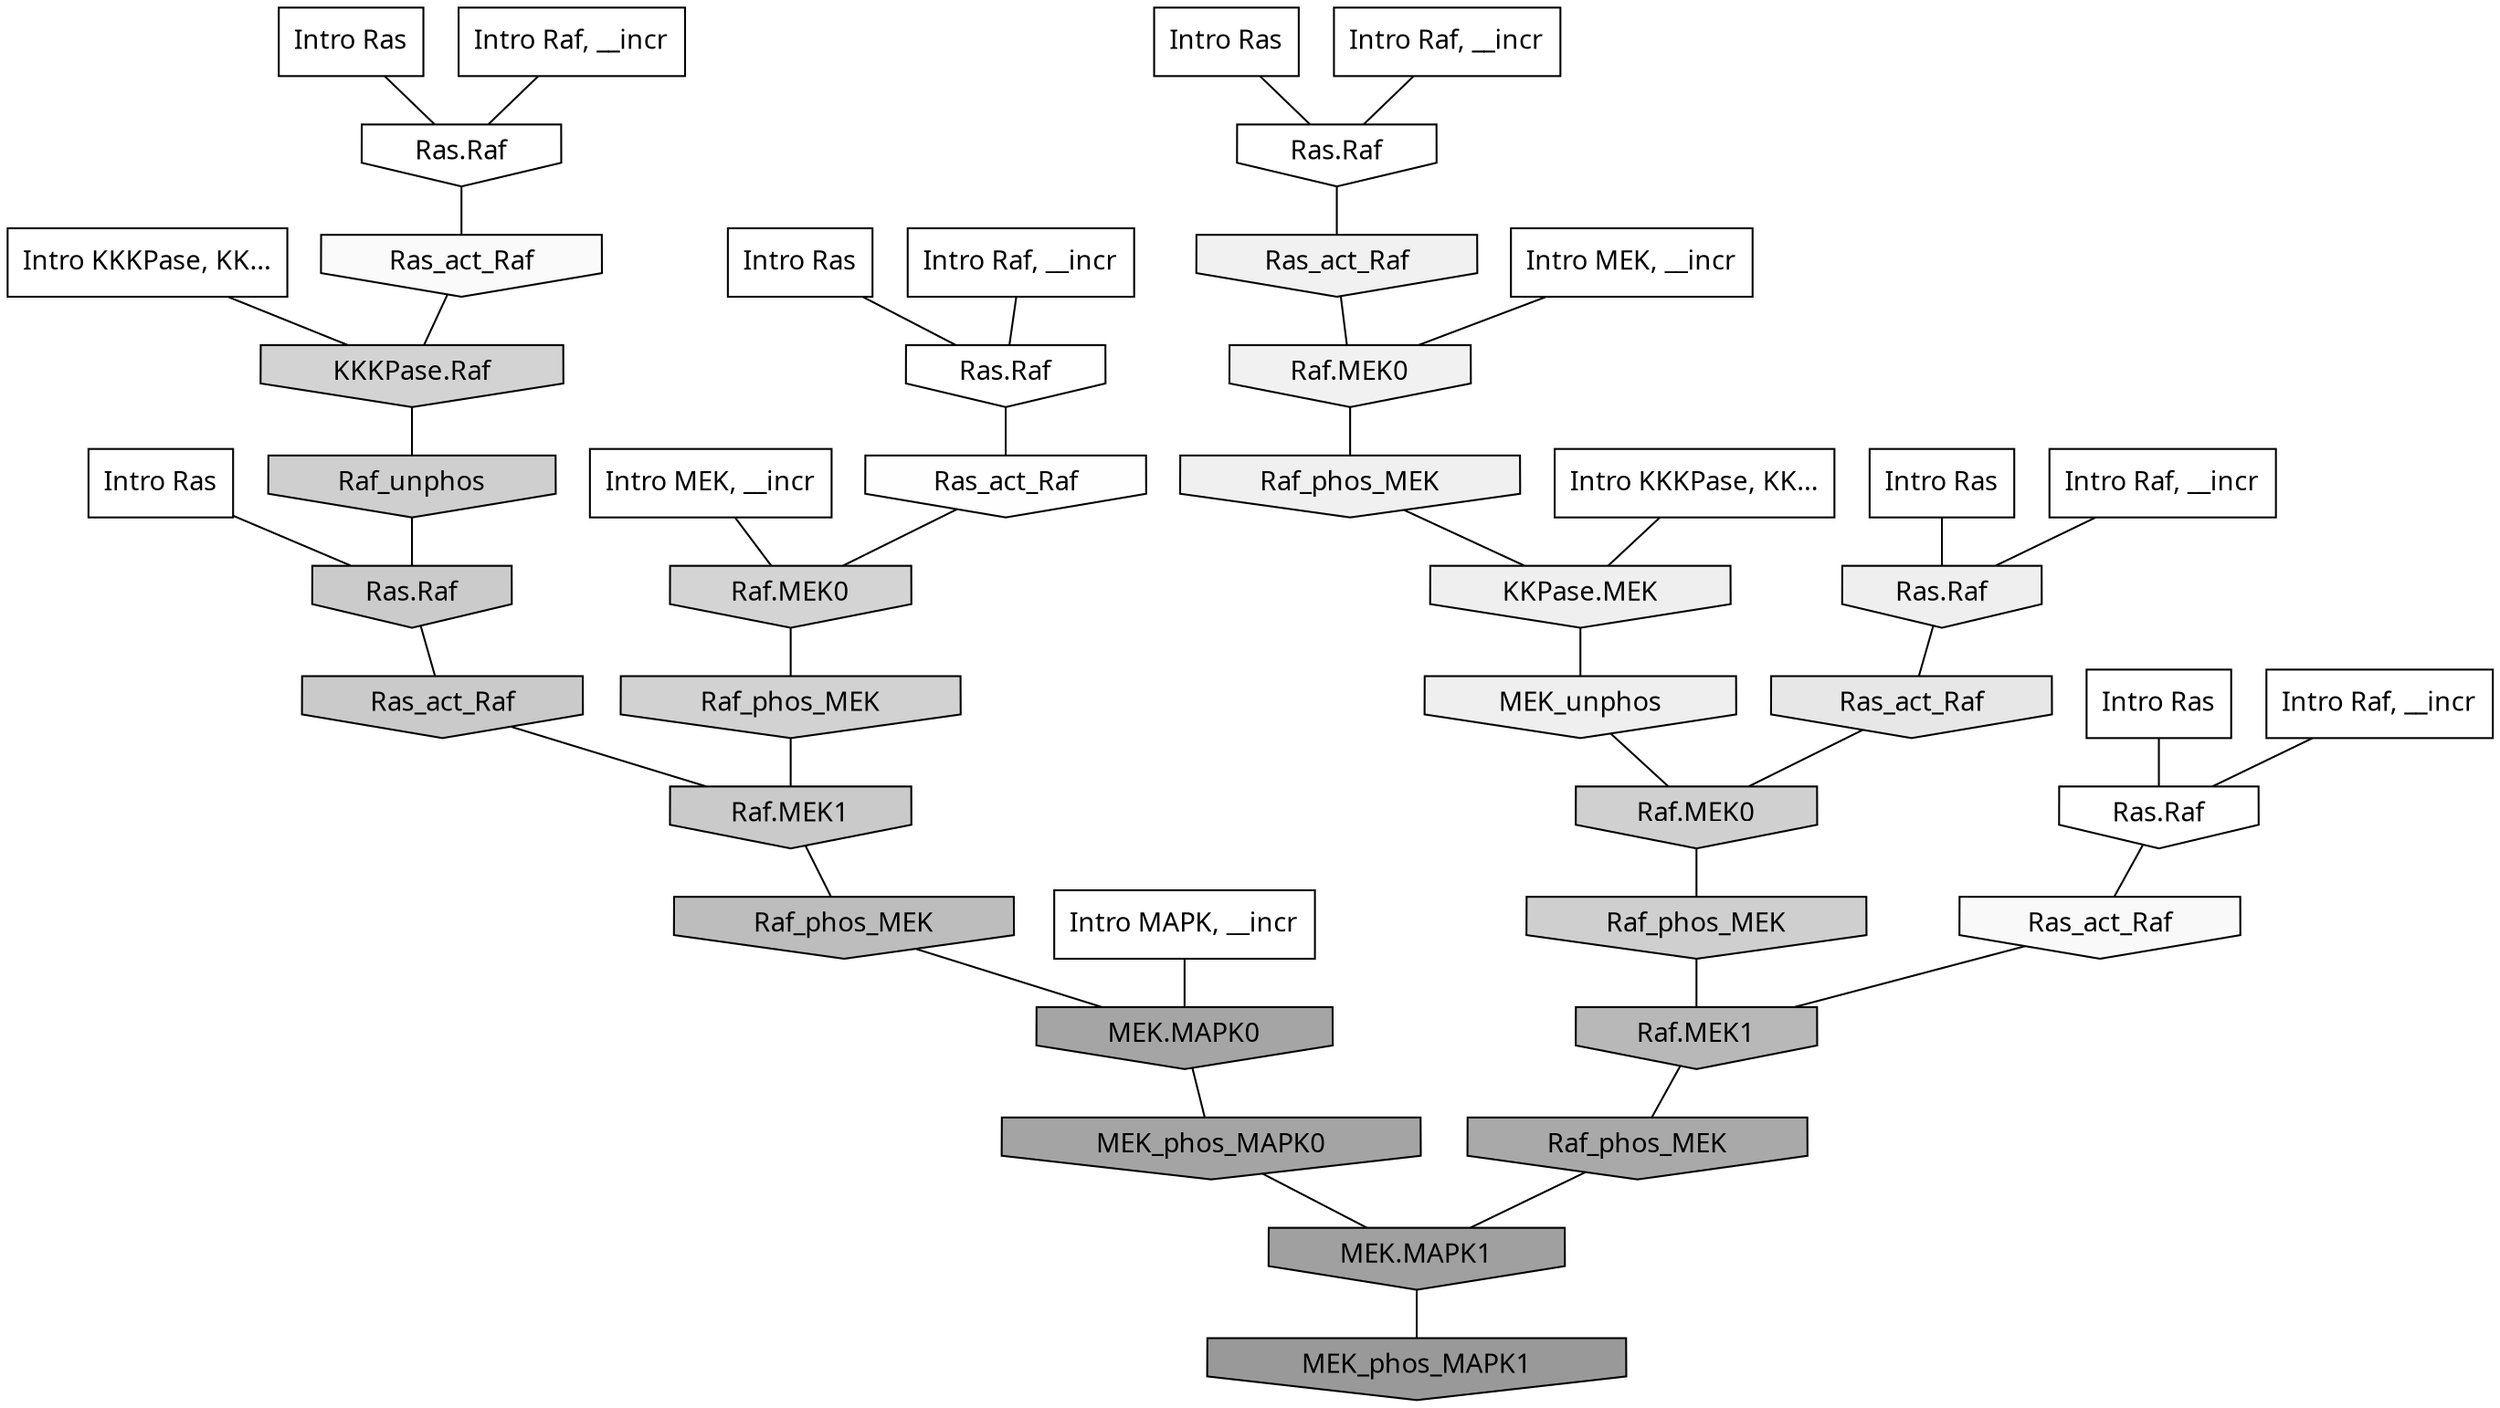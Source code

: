 digraph G{
  rankdir="TB";
  ranksep=0.30;
  node [fontname="CMU Serif"];
  edge [fontname="CMU Serif"];
  
  34 [label="Intro Ras", shape=rectangle, style=filled, fillcolor="0.000 0.000 1.000"]
  
  35 [label="Intro Ras", shape=rectangle, style=filled, fillcolor="0.000 0.000 1.000"]
  
  41 [label="Intro Ras", shape=rectangle, style=filled, fillcolor="0.000 0.000 1.000"]
  
  49 [label="Intro Ras", shape=rectangle, style=filled, fillcolor="0.000 0.000 1.000"]
  
  84 [label="Intro Ras", shape=rectangle, style=filled, fillcolor="0.000 0.000 1.000"]
  
  94 [label="Intro Ras", shape=rectangle, style=filled, fillcolor="0.000 0.000 1.000"]
  
  531 [label="Intro Raf, __incr", shape=rectangle, style=filled, fillcolor="0.000 0.000 1.000"]
  
  824 [label="Intro Raf, __incr", shape=rectangle, style=filled, fillcolor="0.000 0.000 1.000"]
  
  938 [label="Intro Raf, __incr", shape=rectangle, style=filled, fillcolor="0.000 0.000 1.000"]
  
  1007 [label="Intro Raf, __incr", shape=rectangle, style=filled, fillcolor="0.000 0.000 1.000"]
  
  1059 [label="Intro Raf, __incr", shape=rectangle, style=filled, fillcolor="0.000 0.000 1.000"]
  
  1270 [label="Intro MEK, __incr", shape=rectangle, style=filled, fillcolor="0.000 0.000 1.000"]
  
  1467 [label="Intro MEK, __incr", shape=rectangle, style=filled, fillcolor="0.000 0.000 1.000"]
  
  2144 [label="Intro MAPK, __incr", shape=rectangle, style=filled, fillcolor="0.000 0.000 1.000"]
  
  3159 [label="Intro KKKPase, KK...", shape=rectangle, style=filled, fillcolor="0.000 0.000 1.000"]
  
  3183 [label="Intro KKKPase, KK...", shape=rectangle, style=filled, fillcolor="0.000 0.000 1.000"]
  
  3267 [label="Ras.Raf", shape=invhouse, style=filled, fillcolor="0.000 0.000 1.000"]
  
  3282 [label="Ras.Raf", shape=invhouse, style=filled, fillcolor="0.000 0.000 1.000"]
  
  3283 [label="Ras.Raf", shape=invhouse, style=filled, fillcolor="0.000 0.000 1.000"]
  
  3301 [label="Ras.Raf", shape=invhouse, style=filled, fillcolor="0.000 0.000 1.000"]
  
  3336 [label="Ras_act_Raf", shape=invhouse, style=filled, fillcolor="0.000 0.000 0.996"]
  
  3472 [label="Ras_act_Raf", shape=invhouse, style=filled, fillcolor="0.000 0.000 0.977"]
  
  3480 [label="Ras_act_Raf", shape=invhouse, style=filled, fillcolor="0.000 0.000 0.975"]
  
  3793 [label="Ras_act_Raf", shape=invhouse, style=filled, fillcolor="0.000 0.000 0.943"]
  
  3796 [label="Raf.MEK0", shape=invhouse, style=filled, fillcolor="0.000 0.000 0.943"]
  
  3877 [label="Raf_phos_MEK", shape=invhouse, style=filled, fillcolor="0.000 0.000 0.938"]
  
  3888 [label="KKPase.MEK", shape=invhouse, style=filled, fillcolor="0.000 0.000 0.937"]
  
  3904 [label="Ras.Raf", shape=invhouse, style=filled, fillcolor="0.000 0.000 0.937"]
  
  3956 [label="MEK_unphos", shape=invhouse, style=filled, fillcolor="0.000 0.000 0.934"]
  
  4444 [label="Ras_act_Raf", shape=invhouse, style=filled, fillcolor="0.000 0.000 0.903"]
  
  5742 [label="Raf.MEK0", shape=invhouse, style=filled, fillcolor="0.000 0.000 0.831"]
  
  5812 [label="KKKPase.Raf", shape=invhouse, style=filled, fillcolor="0.000 0.000 0.828"]
  
  5965 [label="Raf_phos_MEK", shape=invhouse, style=filled, fillcolor="0.000 0.000 0.822"]
  
  6099 [label="Raf.MEK0", shape=invhouse, style=filled, fillcolor="0.000 0.000 0.814"]
  
  6199 [label="Raf_unphos", shape=invhouse, style=filled, fillcolor="0.000 0.000 0.809"]
  
  6204 [label="Raf_phos_MEK", shape=invhouse, style=filled, fillcolor="0.000 0.000 0.809"]
  
  6567 [label="Ras.Raf", shape=invhouse, style=filled, fillcolor="0.000 0.000 0.795"]
  
  6675 [label="Ras_act_Raf", shape=invhouse, style=filled, fillcolor="0.000 0.000 0.792"]
  
  6678 [label="Raf.MEK1", shape=invhouse, style=filled, fillcolor="0.000 0.000 0.792"]
  
  8329 [label="Raf_phos_MEK", shape=invhouse, style=filled, fillcolor="0.000 0.000 0.742"]
  
  9164 [label="Raf.MEK1", shape=invhouse, style=filled, fillcolor="0.000 0.000 0.719"]
  
  12302 [label="Raf_phos_MEK", shape=invhouse, style=filled, fillcolor="0.000 0.000 0.662"]
  
  13245 [label="MEK.MAPK0", shape=invhouse, style=filled, fillcolor="0.000 0.000 0.647"]
  
  13646 [label="MEK_phos_MAPK0", shape=invhouse, style=filled, fillcolor="0.000 0.000 0.642"]
  
  14822 [label="MEK.MAPK1", shape=invhouse, style=filled, fillcolor="0.000 0.000 0.628"]
  
  16369 [label="MEK_phos_MAPK1", shape=invhouse, style=filled, fillcolor="0.000 0.000 0.600"]
  
  
  14822 -> 16369 [dir=none, color="0.000 0.000 0.000"] 
  13646 -> 14822 [dir=none, color="0.000 0.000 0.000"] 
  13245 -> 13646 [dir=none, color="0.000 0.000 0.000"] 
  12302 -> 14822 [dir=none, color="0.000 0.000 0.000"] 
  9164 -> 12302 [dir=none, color="0.000 0.000 0.000"] 
  8329 -> 13245 [dir=none, color="0.000 0.000 0.000"] 
  6678 -> 8329 [dir=none, color="0.000 0.000 0.000"] 
  6675 -> 6678 [dir=none, color="0.000 0.000 0.000"] 
  6567 -> 6675 [dir=none, color="0.000 0.000 0.000"] 
  6204 -> 9164 [dir=none, color="0.000 0.000 0.000"] 
  6199 -> 6567 [dir=none, color="0.000 0.000 0.000"] 
  6099 -> 6204 [dir=none, color="0.000 0.000 0.000"] 
  5965 -> 6678 [dir=none, color="0.000 0.000 0.000"] 
  5812 -> 6199 [dir=none, color="0.000 0.000 0.000"] 
  5742 -> 5965 [dir=none, color="0.000 0.000 0.000"] 
  4444 -> 6099 [dir=none, color="0.000 0.000 0.000"] 
  3956 -> 6099 [dir=none, color="0.000 0.000 0.000"] 
  3904 -> 4444 [dir=none, color="0.000 0.000 0.000"] 
  3888 -> 3956 [dir=none, color="0.000 0.000 0.000"] 
  3877 -> 3888 [dir=none, color="0.000 0.000 0.000"] 
  3796 -> 3877 [dir=none, color="0.000 0.000 0.000"] 
  3793 -> 3796 [dir=none, color="0.000 0.000 0.000"] 
  3480 -> 9164 [dir=none, color="0.000 0.000 0.000"] 
  3472 -> 5812 [dir=none, color="0.000 0.000 0.000"] 
  3336 -> 5742 [dir=none, color="0.000 0.000 0.000"] 
  3301 -> 3336 [dir=none, color="0.000 0.000 0.000"] 
  3283 -> 3480 [dir=none, color="0.000 0.000 0.000"] 
  3282 -> 3793 [dir=none, color="0.000 0.000 0.000"] 
  3267 -> 3472 [dir=none, color="0.000 0.000 0.000"] 
  3183 -> 5812 [dir=none, color="0.000 0.000 0.000"] 
  3159 -> 3888 [dir=none, color="0.000 0.000 0.000"] 
  2144 -> 13245 [dir=none, color="0.000 0.000 0.000"] 
  1467 -> 3796 [dir=none, color="0.000 0.000 0.000"] 
  1270 -> 5742 [dir=none, color="0.000 0.000 0.000"] 
  1059 -> 3904 [dir=none, color="0.000 0.000 0.000"] 
  1007 -> 3282 [dir=none, color="0.000 0.000 0.000"] 
  938 -> 3267 [dir=none, color="0.000 0.000 0.000"] 
  824 -> 3301 [dir=none, color="0.000 0.000 0.000"] 
  531 -> 3283 [dir=none, color="0.000 0.000 0.000"] 
  94 -> 3283 [dir=none, color="0.000 0.000 0.000"] 
  84 -> 3904 [dir=none, color="0.000 0.000 0.000"] 
  49 -> 3267 [dir=none, color="0.000 0.000 0.000"] 
  41 -> 3301 [dir=none, color="0.000 0.000 0.000"] 
  35 -> 6567 [dir=none, color="0.000 0.000 0.000"] 
  34 -> 3282 [dir=none, color="0.000 0.000 0.000"] 
  
  }
